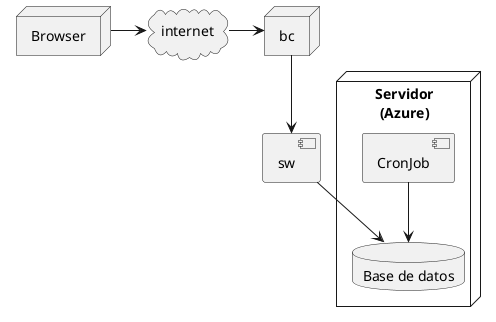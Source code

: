 @startuml

node "Browser" as browser

browser -> internet

cloud "Internet" as internet {
}

internet -> bc

node "Balanceador de carga\n(Azure)" as bc {
}

bc --> sw

node "Servidor\n(Azure)" as sv {
   component "Servidor Web" as sw {
   }

   component CronJob as cron {
   }

   database "Base de datos" as db {
   }
}

cron --> db
sw --> db

@enduml